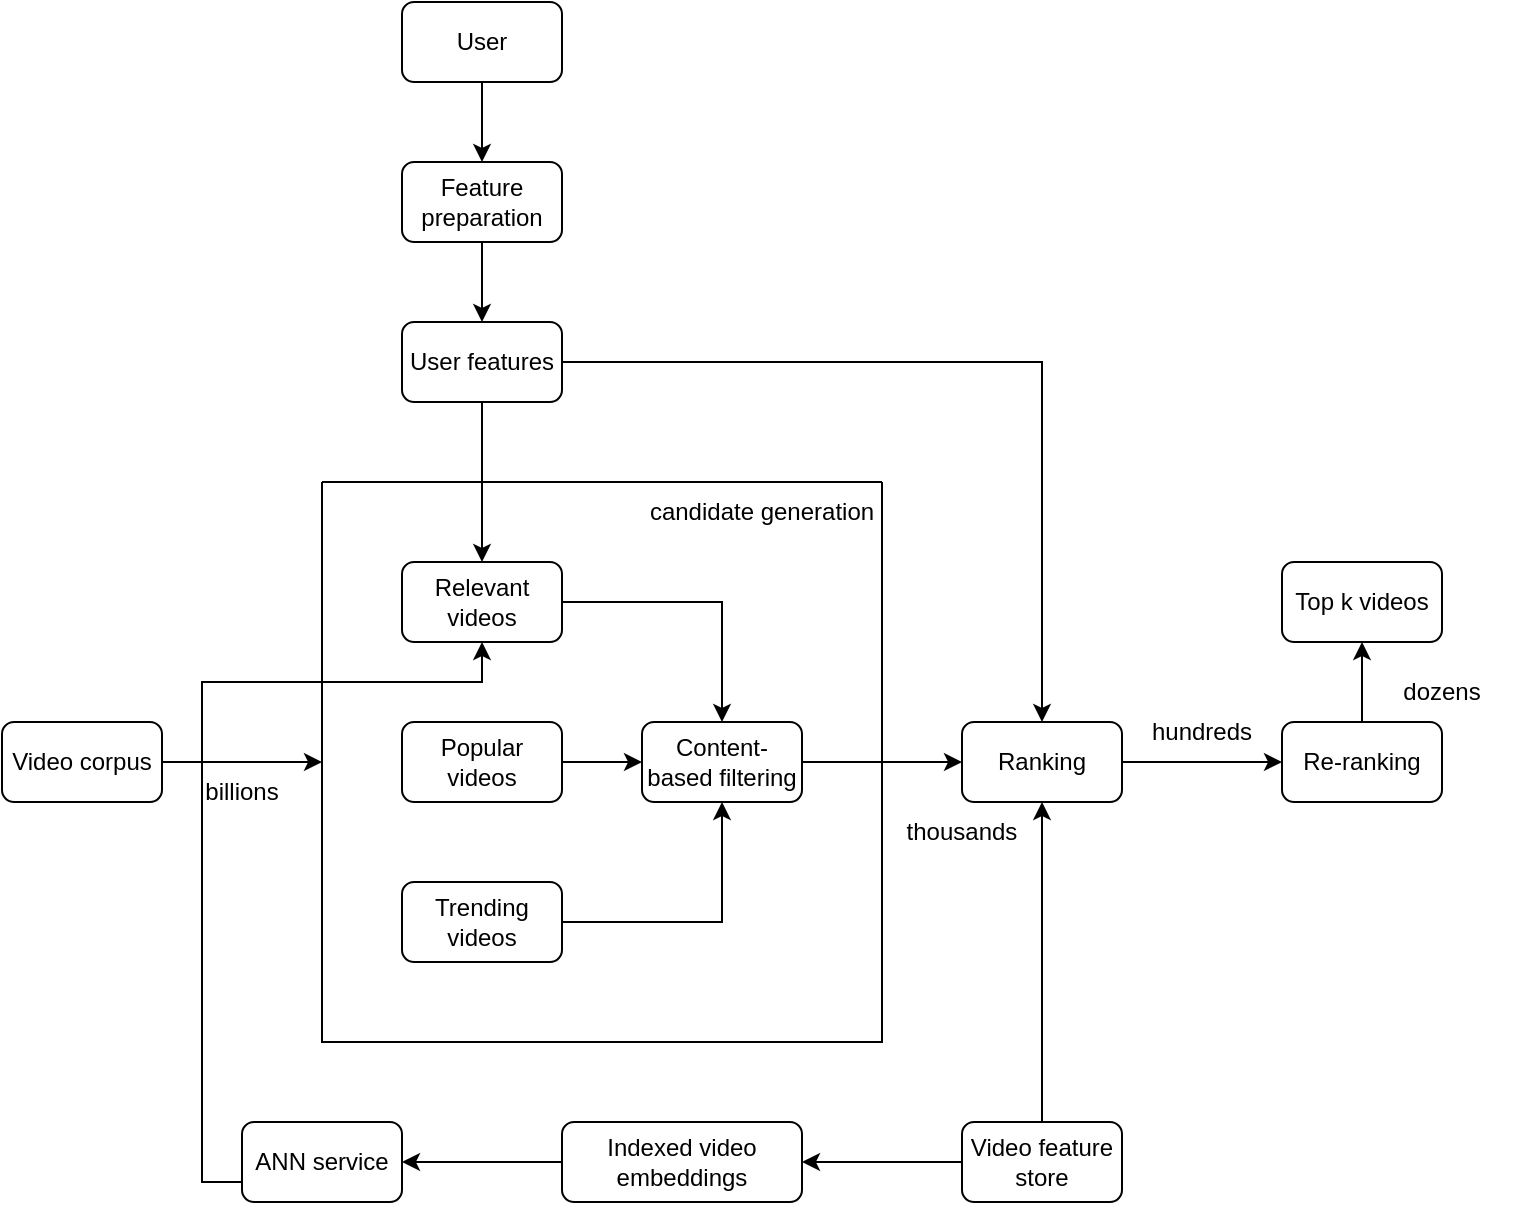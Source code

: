 <mxfile version="28.2.1">
  <diagram id="JIO4U5yVURzNJD8ckPtT" name="Page-1">
    <mxGraphModel dx="976" dy="568" grid="1" gridSize="10" guides="1" tooltips="1" connect="1" arrows="1" fold="1" page="1" pageScale="1" pageWidth="850" pageHeight="1100" math="0" shadow="0">
      <root>
        <mxCell id="0" />
        <mxCell id="1" parent="0" />
        <mxCell id="QTIhQQ11fPRfcdNFVf4L-4" style="edgeStyle=orthogonalEdgeStyle;rounded=0;orthogonalLoop=1;jettySize=auto;html=1;exitX=1;exitY=0.5;exitDx=0;exitDy=0;entryX=0;entryY=0.5;entryDx=0;entryDy=0;" edge="1" parent="1" source="QQ5iUyurzTZGA6GbT3NC-1" target="jVAOY2Lbpxn42im7dIGs-1">
          <mxGeometry relative="1" as="geometry" />
        </mxCell>
        <mxCell id="QQ5iUyurzTZGA6GbT3NC-1" value="Video corpus" style="rounded=1;whiteSpace=wrap;html=1;" parent="1" vertex="1">
          <mxGeometry x="80" y="520" width="80" height="40" as="geometry" />
        </mxCell>
        <mxCell id="QTIhQQ11fPRfcdNFVf4L-3" style="edgeStyle=orthogonalEdgeStyle;rounded=0;orthogonalLoop=1;jettySize=auto;html=1;exitX=1;exitY=0.5;exitDx=0;exitDy=0;entryX=0;entryY=0.5;entryDx=0;entryDy=0;" edge="1" parent="1" source="QQ5iUyurzTZGA6GbT3NC-3" target="QQ5iUyurzTZGA6GbT3NC-4">
          <mxGeometry relative="1" as="geometry" />
        </mxCell>
        <mxCell id="QQ5iUyurzTZGA6GbT3NC-3" value="Ranking" style="rounded=1;whiteSpace=wrap;html=1;" parent="1" vertex="1">
          <mxGeometry x="560" y="520" width="80" height="40" as="geometry" />
        </mxCell>
        <mxCell id="D7wJQ47TmKwd4SI4p0gG-14" style="edgeStyle=orthogonalEdgeStyle;rounded=0;orthogonalLoop=1;jettySize=auto;html=1;exitX=0.5;exitY=0;exitDx=0;exitDy=0;entryX=0.5;entryY=1;entryDx=0;entryDy=0;" parent="1" source="QQ5iUyurzTZGA6GbT3NC-4" target="QQ5iUyurzTZGA6GbT3NC-14" edge="1">
          <mxGeometry relative="1" as="geometry" />
        </mxCell>
        <mxCell id="QQ5iUyurzTZGA6GbT3NC-4" value="Re-ranking" style="rounded=1;whiteSpace=wrap;html=1;" parent="1" vertex="1">
          <mxGeometry x="720" y="520" width="80" height="40" as="geometry" />
        </mxCell>
        <mxCell id="QTIhQQ11fPRfcdNFVf4L-1" style="edgeStyle=orthogonalEdgeStyle;rounded=0;orthogonalLoop=1;jettySize=auto;html=1;exitX=0.5;exitY=1;exitDx=0;exitDy=0;entryX=0.5;entryY=0;entryDx=0;entryDy=0;" edge="1" parent="1" source="QQ5iUyurzTZGA6GbT3NC-5" target="QQ5iUyurzTZGA6GbT3NC-30">
          <mxGeometry relative="1" as="geometry" />
        </mxCell>
        <mxCell id="QTIhQQ11fPRfcdNFVf4L-2" style="edgeStyle=orthogonalEdgeStyle;rounded=0;orthogonalLoop=1;jettySize=auto;html=1;exitX=1;exitY=0.5;exitDx=0;exitDy=0;" edge="1" parent="1" source="QQ5iUyurzTZGA6GbT3NC-5" target="QQ5iUyurzTZGA6GbT3NC-3">
          <mxGeometry relative="1" as="geometry" />
        </mxCell>
        <mxCell id="QQ5iUyurzTZGA6GbT3NC-5" value="User features" style="rounded=1;whiteSpace=wrap;html=1;" parent="1" vertex="1">
          <mxGeometry x="280" y="320" width="80" height="40" as="geometry" />
        </mxCell>
        <mxCell id="QQ5iUyurzTZGA6GbT3NC-15" style="edgeStyle=orthogonalEdgeStyle;rounded=0;orthogonalLoop=1;jettySize=auto;html=1;exitX=0.5;exitY=1;exitDx=0;exitDy=0;entryX=0.5;entryY=0;entryDx=0;entryDy=0;" parent="1" source="QQ5iUyurzTZGA6GbT3NC-6" target="QQ5iUyurzTZGA6GbT3NC-7" edge="1">
          <mxGeometry relative="1" as="geometry" />
        </mxCell>
        <mxCell id="QQ5iUyurzTZGA6GbT3NC-6" value="User" style="rounded=1;whiteSpace=wrap;html=1;" parent="1" vertex="1">
          <mxGeometry x="280" y="160" width="80" height="40" as="geometry" />
        </mxCell>
        <mxCell id="QQ5iUyurzTZGA6GbT3NC-16" style="edgeStyle=orthogonalEdgeStyle;rounded=0;orthogonalLoop=1;jettySize=auto;html=1;exitX=0.5;exitY=1;exitDx=0;exitDy=0;entryX=0.5;entryY=0;entryDx=0;entryDy=0;" parent="1" source="QQ5iUyurzTZGA6GbT3NC-7" target="QQ5iUyurzTZGA6GbT3NC-5" edge="1">
          <mxGeometry relative="1" as="geometry" />
        </mxCell>
        <mxCell id="QQ5iUyurzTZGA6GbT3NC-7" value="Feature preparation" style="rounded=1;whiteSpace=wrap;html=1;" parent="1" vertex="1">
          <mxGeometry x="280" y="240" width="80" height="40" as="geometry" />
        </mxCell>
        <mxCell id="D7wJQ47TmKwd4SI4p0gG-15" style="edgeStyle=orthogonalEdgeStyle;rounded=0;orthogonalLoop=1;jettySize=auto;html=1;exitX=0.5;exitY=0;exitDx=0;exitDy=0;" parent="1" source="QQ5iUyurzTZGA6GbT3NC-11" target="QQ5iUyurzTZGA6GbT3NC-3" edge="1">
          <mxGeometry relative="1" as="geometry" />
        </mxCell>
        <mxCell id="D7wJQ47TmKwd4SI4p0gG-17" style="edgeStyle=orthogonalEdgeStyle;rounded=0;orthogonalLoop=1;jettySize=auto;html=1;exitX=0;exitY=0.5;exitDx=0;exitDy=0;entryX=1;entryY=0.5;entryDx=0;entryDy=0;" parent="1" source="QQ5iUyurzTZGA6GbT3NC-11" target="QQ5iUyurzTZGA6GbT3NC-42" edge="1">
          <mxGeometry relative="1" as="geometry" />
        </mxCell>
        <mxCell id="QQ5iUyurzTZGA6GbT3NC-11" value="Video feature store" style="rounded=1;whiteSpace=wrap;html=1;" parent="1" vertex="1">
          <mxGeometry x="560" y="720" width="80" height="40" as="geometry" />
        </mxCell>
        <mxCell id="QQ5iUyurzTZGA6GbT3NC-14" value="Top k videos" style="rounded=1;whiteSpace=wrap;html=1;" parent="1" vertex="1">
          <mxGeometry x="720" y="440" width="80" height="40" as="geometry" />
        </mxCell>
        <mxCell id="QQ5iUyurzTZGA6GbT3NC-21" value="billions" style="text;html=1;strokeColor=none;fillColor=none;align=center;verticalAlign=middle;whiteSpace=wrap;rounded=0;" parent="1" vertex="1">
          <mxGeometry x="160" y="540" width="80" height="30" as="geometry" />
        </mxCell>
        <mxCell id="QQ5iUyurzTZGA6GbT3NC-24" value="thousands" style="text;html=1;strokeColor=none;fillColor=none;align=center;verticalAlign=middle;whiteSpace=wrap;rounded=0;" parent="1" vertex="1">
          <mxGeometry x="520" y="560" width="80" height="30" as="geometry" />
        </mxCell>
        <mxCell id="QQ5iUyurzTZGA6GbT3NC-26" value="hundreds" style="text;html=1;strokeColor=none;fillColor=none;align=center;verticalAlign=middle;whiteSpace=wrap;rounded=0;" parent="1" vertex="1">
          <mxGeometry x="640" y="510" width="80" height="30" as="geometry" />
        </mxCell>
        <mxCell id="QQ5iUyurzTZGA6GbT3NC-27" value="dozens" style="text;html=1;strokeColor=none;fillColor=none;align=center;verticalAlign=middle;whiteSpace=wrap;rounded=0;" parent="1" vertex="1">
          <mxGeometry x="760" y="490" width="80" height="30" as="geometry" />
        </mxCell>
        <mxCell id="D7wJQ47TmKwd4SI4p0gG-16" style="edgeStyle=orthogonalEdgeStyle;rounded=0;orthogonalLoop=1;jettySize=auto;html=1;exitX=0;exitY=0.5;exitDx=0;exitDy=0;entryX=0.5;entryY=1;entryDx=0;entryDy=0;" parent="1" source="QQ5iUyurzTZGA6GbT3NC-40" target="QQ5iUyurzTZGA6GbT3NC-30" edge="1">
          <mxGeometry relative="1" as="geometry">
            <Array as="points">
              <mxPoint x="180" y="750" />
              <mxPoint x="180" y="500" />
              <mxPoint x="320" y="500" />
            </Array>
          </mxGeometry>
        </mxCell>
        <mxCell id="QQ5iUyurzTZGA6GbT3NC-40" value="ANN service" style="rounded=1;whiteSpace=wrap;html=1;" parent="1" vertex="1">
          <mxGeometry x="200" y="720" width="80" height="40" as="geometry" />
        </mxCell>
        <mxCell id="D7wJQ47TmKwd4SI4p0gG-18" style="edgeStyle=orthogonalEdgeStyle;rounded=0;orthogonalLoop=1;jettySize=auto;html=1;exitX=0;exitY=0.5;exitDx=0;exitDy=0;entryX=1;entryY=0.5;entryDx=0;entryDy=0;" parent="1" source="QQ5iUyurzTZGA6GbT3NC-42" target="QQ5iUyurzTZGA6GbT3NC-40" edge="1">
          <mxGeometry relative="1" as="geometry" />
        </mxCell>
        <mxCell id="QQ5iUyurzTZGA6GbT3NC-42" value="Indexed video embeddings" style="rounded=1;whiteSpace=wrap;html=1;" parent="1" vertex="1">
          <mxGeometry x="360" y="720" width="120" height="40" as="geometry" />
        </mxCell>
        <mxCell id="jVAOY2Lbpxn42im7dIGs-1" value="" style="swimlane;startSize=0;" parent="1" vertex="1">
          <mxGeometry x="240" y="400" width="280" height="280" as="geometry" />
        </mxCell>
        <mxCell id="D7wJQ47TmKwd4SI4p0gG-4" style="edgeStyle=orthogonalEdgeStyle;rounded=0;orthogonalLoop=1;jettySize=auto;html=1;exitX=1;exitY=0.5;exitDx=0;exitDy=0;" parent="jVAOY2Lbpxn42im7dIGs-1" source="QQ5iUyurzTZGA6GbT3NC-30" target="D7wJQ47TmKwd4SI4p0gG-2" edge="1">
          <mxGeometry relative="1" as="geometry" />
        </mxCell>
        <mxCell id="QQ5iUyurzTZGA6GbT3NC-30" value="Relevant videos" style="rounded=1;whiteSpace=wrap;html=1;" parent="jVAOY2Lbpxn42im7dIGs-1" vertex="1">
          <mxGeometry x="40" y="40" width="80" height="40" as="geometry" />
        </mxCell>
        <mxCell id="D7wJQ47TmKwd4SI4p0gG-5" style="edgeStyle=orthogonalEdgeStyle;rounded=0;orthogonalLoop=1;jettySize=auto;html=1;exitX=1;exitY=0.5;exitDx=0;exitDy=0;entryX=0;entryY=0.5;entryDx=0;entryDy=0;" parent="jVAOY2Lbpxn42im7dIGs-1" source="QQ5iUyurzTZGA6GbT3NC-31" target="D7wJQ47TmKwd4SI4p0gG-2" edge="1">
          <mxGeometry relative="1" as="geometry" />
        </mxCell>
        <mxCell id="QQ5iUyurzTZGA6GbT3NC-31" value="Popular videos" style="rounded=1;whiteSpace=wrap;html=1;" parent="jVAOY2Lbpxn42im7dIGs-1" vertex="1">
          <mxGeometry x="40" y="120" width="80" height="40" as="geometry" />
        </mxCell>
        <mxCell id="D7wJQ47TmKwd4SI4p0gG-6" style="edgeStyle=orthogonalEdgeStyle;rounded=0;orthogonalLoop=1;jettySize=auto;html=1;exitX=1;exitY=0.5;exitDx=0;exitDy=0;" parent="jVAOY2Lbpxn42im7dIGs-1" source="QQ5iUyurzTZGA6GbT3NC-32" target="D7wJQ47TmKwd4SI4p0gG-2" edge="1">
          <mxGeometry relative="1" as="geometry" />
        </mxCell>
        <mxCell id="QQ5iUyurzTZGA6GbT3NC-32" value="Trending videos" style="rounded=1;whiteSpace=wrap;html=1;" parent="jVAOY2Lbpxn42im7dIGs-1" vertex="1">
          <mxGeometry x="40" y="200" width="80" height="40" as="geometry" />
        </mxCell>
        <mxCell id="jVAOY2Lbpxn42im7dIGs-7" value="candidate generation" style="text;html=1;strokeColor=none;fillColor=none;align=center;verticalAlign=middle;whiteSpace=wrap;rounded=0;" parent="jVAOY2Lbpxn42im7dIGs-1" vertex="1">
          <mxGeometry x="160" width="120" height="30" as="geometry" />
        </mxCell>
        <mxCell id="D7wJQ47TmKwd4SI4p0gG-2" value="Content-based filtering" style="rounded=1;whiteSpace=wrap;html=1;" parent="jVAOY2Lbpxn42im7dIGs-1" vertex="1">
          <mxGeometry x="160" y="120" width="80" height="40" as="geometry" />
        </mxCell>
        <mxCell id="D7wJQ47TmKwd4SI4p0gG-9" style="edgeStyle=orthogonalEdgeStyle;rounded=0;orthogonalLoop=1;jettySize=auto;html=1;exitX=1;exitY=0.5;exitDx=0;exitDy=0;entryX=0;entryY=0.5;entryDx=0;entryDy=0;" parent="1" source="D7wJQ47TmKwd4SI4p0gG-2" target="QQ5iUyurzTZGA6GbT3NC-3" edge="1">
          <mxGeometry relative="1" as="geometry" />
        </mxCell>
      </root>
    </mxGraphModel>
  </diagram>
</mxfile>
